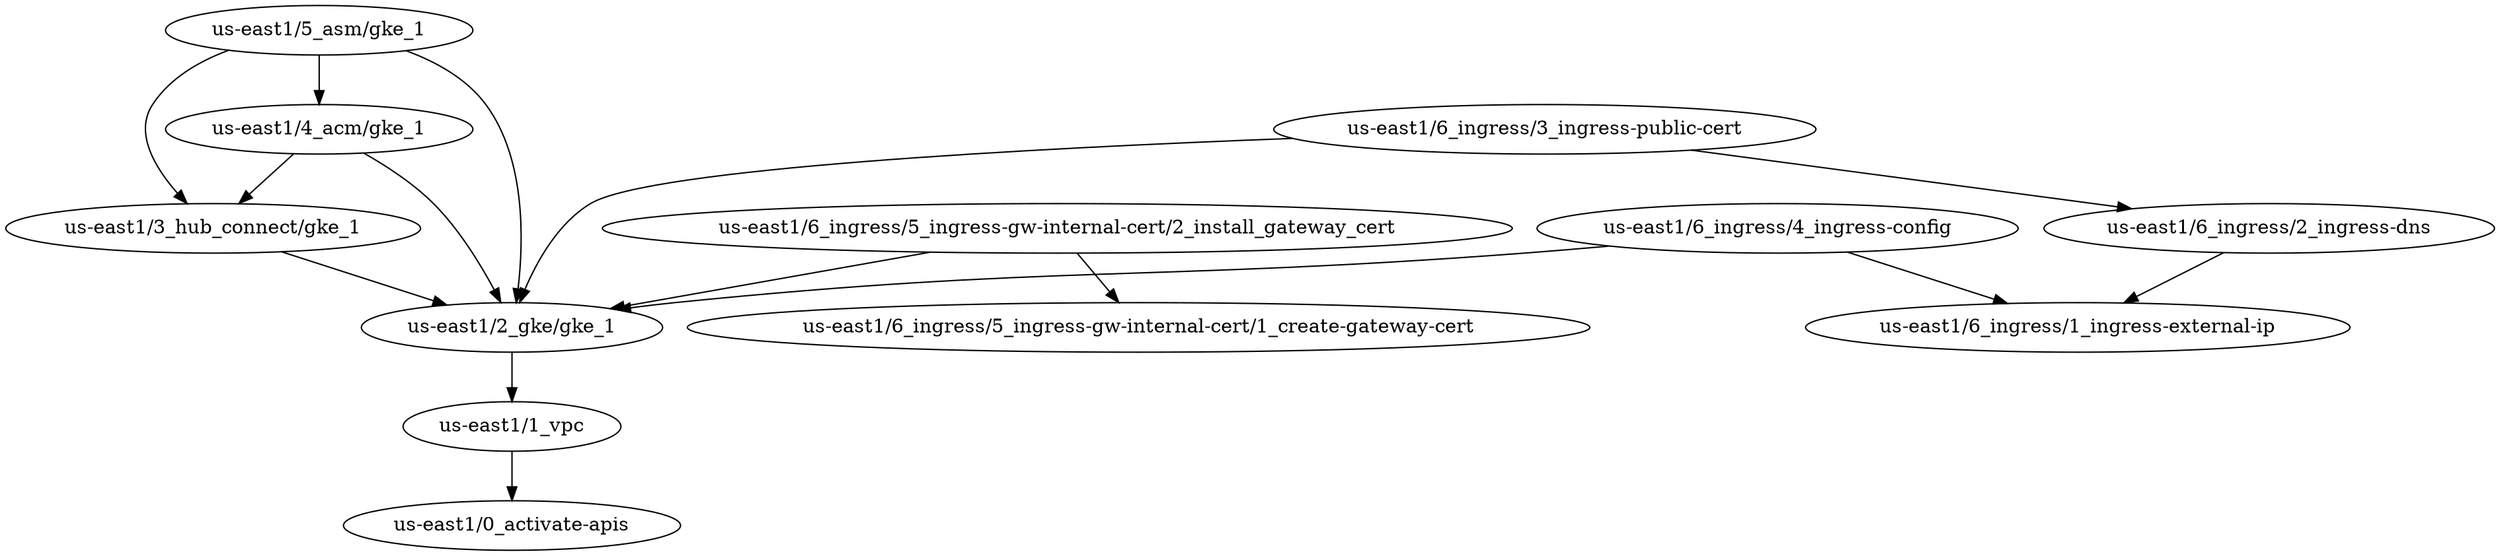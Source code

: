 digraph {
	"us-east1/0_activate-apis" ;
	"us-east1/1_vpc" ;
	"us-east1/1_vpc" -> "us-east1/0_activate-apis";
	"us-east1/2_gke/gke_1" ;
	"us-east1/2_gke/gke_1" -> "us-east1/1_vpc";
	"us-east1/3_hub_connect/gke_1" ;
	"us-east1/3_hub_connect/gke_1" -> "us-east1/2_gke/gke_1";
	"us-east1/4_acm/gke_1" ;
	"us-east1/4_acm/gke_1" -> "us-east1/3_hub_connect/gke_1";
	"us-east1/4_acm/gke_1" -> "us-east1/2_gke/gke_1";
	"us-east1/5_asm/gke_1" ;
	"us-east1/5_asm/gke_1" -> "us-east1/3_hub_connect/gke_1";
	"us-east1/5_asm/gke_1" -> "us-east1/4_acm/gke_1";
	"us-east1/5_asm/gke_1" -> "us-east1/2_gke/gke_1";
	"us-east1/6_ingress/1_ingress-external-ip" ;
	"us-east1/6_ingress/2_ingress-dns" ;
	"us-east1/6_ingress/2_ingress-dns" -> "us-east1/6_ingress/1_ingress-external-ip";
	"us-east1/6_ingress/3_ingress-public-cert" ;
	"us-east1/6_ingress/3_ingress-public-cert" -> "us-east1/2_gke/gke_1";
	"us-east1/6_ingress/3_ingress-public-cert" -> "us-east1/6_ingress/2_ingress-dns";
	"us-east1/6_ingress/4_ingress-config" ;
	"us-east1/6_ingress/4_ingress-config" -> "us-east1/2_gke/gke_1";
	"us-east1/6_ingress/4_ingress-config" -> "us-east1/6_ingress/1_ingress-external-ip";
	"us-east1/6_ingress/5_ingress-gw-internal-cert/1_create-gateway-cert" ;
	"us-east1/6_ingress/5_ingress-gw-internal-cert/2_install_gateway_cert" ;
	"us-east1/6_ingress/5_ingress-gw-internal-cert/2_install_gateway_cert" -> "us-east1/2_gke/gke_1";
	"us-east1/6_ingress/5_ingress-gw-internal-cert/2_install_gateway_cert" -> "us-east1/6_ingress/5_ingress-gw-internal-cert/1_create-gateway-cert";
}

